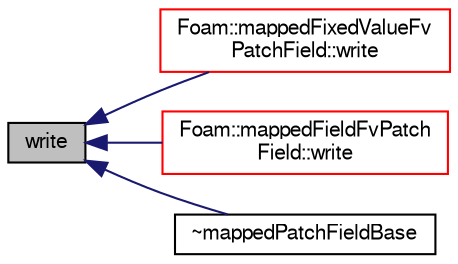 digraph "write"
{
  bgcolor="transparent";
  edge [fontname="FreeSans",fontsize="10",labelfontname="FreeSans",labelfontsize="10"];
  node [fontname="FreeSans",fontsize="10",shape=record];
  rankdir="LR";
  Node887 [label="write",height=0.2,width=0.4,color="black", fillcolor="grey75", style="filled", fontcolor="black"];
  Node887 -> Node888 [dir="back",color="midnightblue",fontsize="10",style="solid",fontname="FreeSans"];
  Node888 [label="Foam::mappedFixedValueFv\lPatchField::write",height=0.2,width=0.4,color="red",URL="$a22174.html#a293fdfec8bdfbd5c3913ab4c9f3454ff",tooltip="Write. "];
  Node887 -> Node890 [dir="back",color="midnightblue",fontsize="10",style="solid",fontname="FreeSans"];
  Node890 [label="Foam::mappedFieldFvPatch\lField::write",height=0.2,width=0.4,color="red",URL="$a22154.html#a293fdfec8bdfbd5c3913ab4c9f3454ff",tooltip="Write. "];
  Node887 -> Node892 [dir="back",color="midnightblue",fontsize="10",style="solid",fontname="FreeSans"];
  Node892 [label="~mappedPatchFieldBase",height=0.2,width=0.4,color="black",URL="$a22162.html#a161dfda4eb781bfa27cdb3df6ee07f6c",tooltip="Destructor. "];
}
